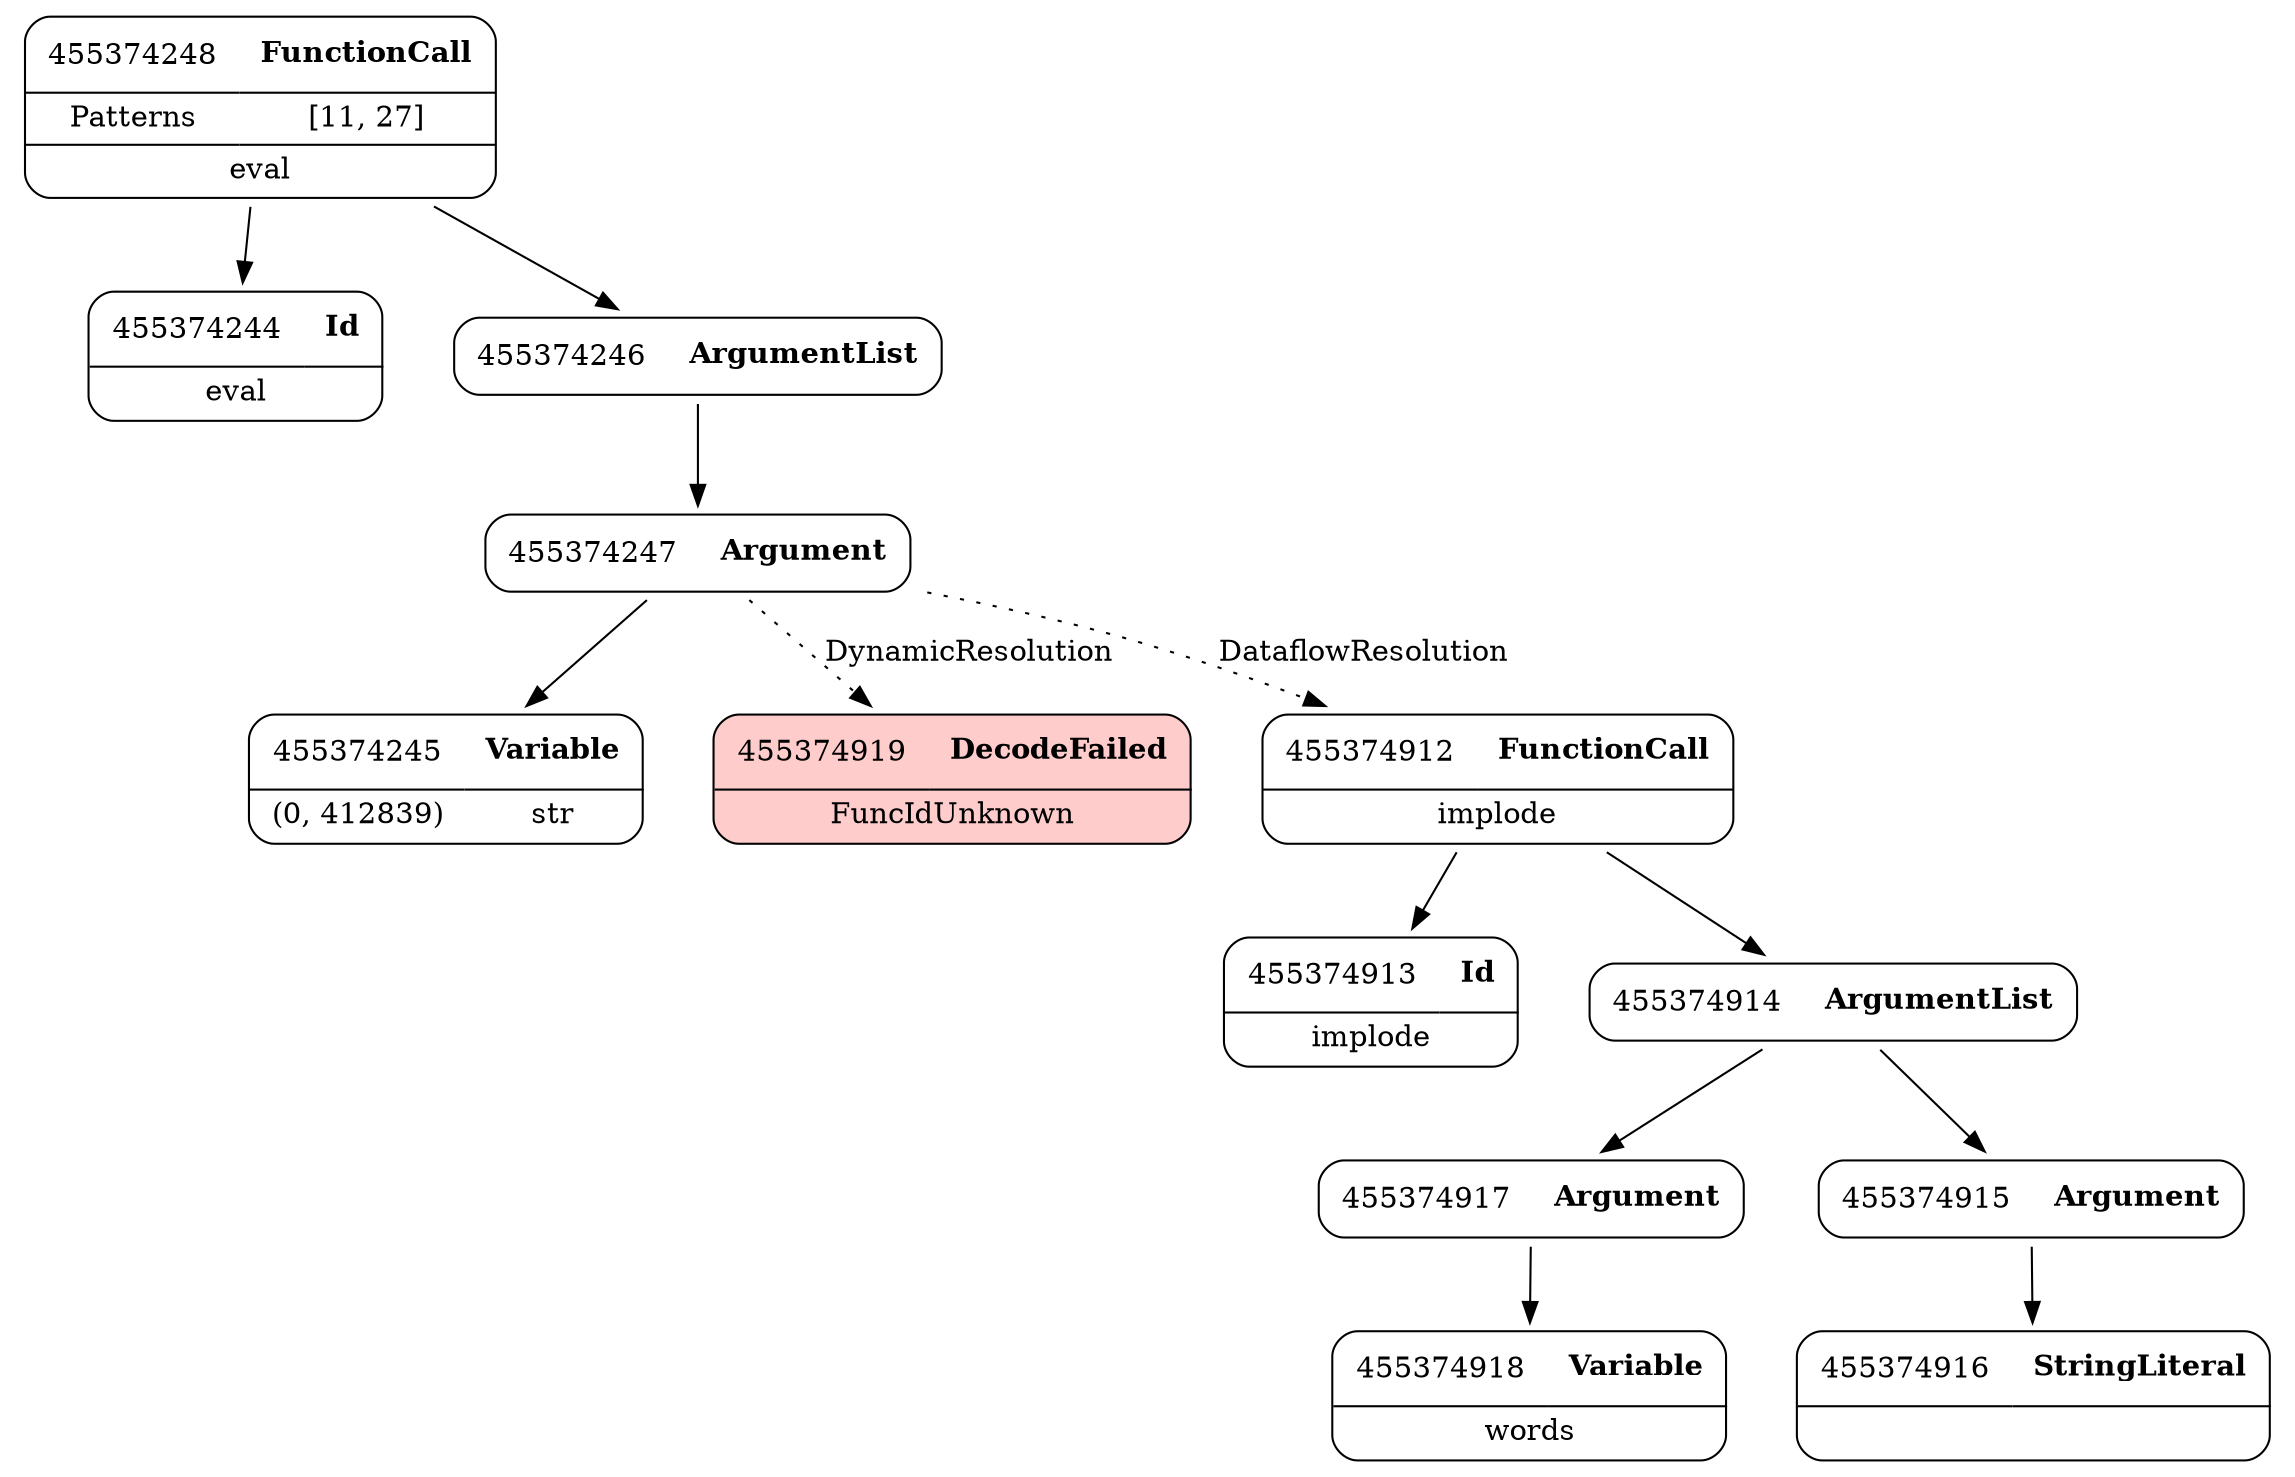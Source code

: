 digraph ast {
node [shape=none];
455374244 [label=<<TABLE border='1' cellspacing='0' cellpadding='10' style='rounded' ><TR><TD border='0'>455374244</TD><TD border='0'><B>Id</B></TD></TR><HR/><TR><TD border='0' cellpadding='5' colspan='2'>eval</TD></TR></TABLE>>];
455374916 [label=<<TABLE border='1' cellspacing='0' cellpadding='10' style='rounded' ><TR><TD border='0'>455374916</TD><TD border='0'><B>StringLiteral</B></TD></TR><HR/><TR><TD border='0' cellpadding='5' colspan='2'> </TD></TR></TABLE>>];
455374245 [label=<<TABLE border='1' cellspacing='0' cellpadding='10' style='rounded' ><TR><TD border='0'>455374245</TD><TD border='0'><B>Variable</B></TD></TR><HR/><TR><TD border='0' cellpadding='5'>(0, 412839)</TD><TD border='0' cellpadding='5'>str</TD></TR></TABLE>>];
455374917 [label=<<TABLE border='1' cellspacing='0' cellpadding='10' style='rounded' ><TR><TD border='0'>455374917</TD><TD border='0'><B>Argument</B></TD></TR></TABLE>>];
455374917 -> 455374918 [weight=2];
455374246 [label=<<TABLE border='1' cellspacing='0' cellpadding='10' style='rounded' ><TR><TD border='0'>455374246</TD><TD border='0'><B>ArgumentList</B></TD></TR></TABLE>>];
455374246 -> 455374247 [weight=2];
455374918 [label=<<TABLE border='1' cellspacing='0' cellpadding='10' style='rounded' ><TR><TD border='0'>455374918</TD><TD border='0'><B>Variable</B></TD></TR><HR/><TR><TD border='0' cellpadding='5' colspan='2'>words</TD></TR></TABLE>>];
455374247 [label=<<TABLE border='1' cellspacing='0' cellpadding='10' style='rounded' ><TR><TD border='0'>455374247</TD><TD border='0'><B>Argument</B></TD></TR></TABLE>>];
455374247 -> 455374245 [weight=2];
455374247 -> 455374919 [style=dotted,label=DynamicResolution];
455374247 -> 455374912 [style=dotted,label=DataflowResolution];
455374919 [label=<<TABLE border='1' cellspacing='0' cellpadding='10' style='rounded' bgcolor='#FFCCCC' ><TR><TD border='0'>455374919</TD><TD border='0'><B>DecodeFailed</B></TD></TR><HR/><TR><TD border='0' cellpadding='5' colspan='2'>FuncIdUnknown</TD></TR></TABLE>>];
455374912 [label=<<TABLE border='1' cellspacing='0' cellpadding='10' style='rounded' ><TR><TD border='0'>455374912</TD><TD border='0'><B>FunctionCall</B></TD></TR><HR/><TR><TD border='0' cellpadding='5' colspan='2'>implode</TD></TR></TABLE>>];
455374912 -> 455374913 [weight=2];
455374912 -> 455374914 [weight=2];
455374913 [label=<<TABLE border='1' cellspacing='0' cellpadding='10' style='rounded' ><TR><TD border='0'>455374913</TD><TD border='0'><B>Id</B></TD></TR><HR/><TR><TD border='0' cellpadding='5' colspan='2'>implode</TD></TR></TABLE>>];
455374914 [label=<<TABLE border='1' cellspacing='0' cellpadding='10' style='rounded' ><TR><TD border='0'>455374914</TD><TD border='0'><B>ArgumentList</B></TD></TR></TABLE>>];
455374914 -> 455374915 [weight=2];
455374914 -> 455374917 [weight=2];
455374915 [label=<<TABLE border='1' cellspacing='0' cellpadding='10' style='rounded' ><TR><TD border='0'>455374915</TD><TD border='0'><B>Argument</B></TD></TR></TABLE>>];
455374915 -> 455374916 [weight=2];
455374248 [label=<<TABLE border='1' cellspacing='0' cellpadding='10' style='rounded' ><TR><TD border='0'>455374248</TD><TD border='0'><B>FunctionCall</B></TD></TR><HR/><TR><TD border='0' cellpadding='5'>Patterns</TD><TD border='0' cellpadding='5'>[11, 27]</TD></TR><HR/><TR><TD border='0' cellpadding='5' colspan='2'>eval</TD></TR></TABLE>>];
455374248 -> 455374244 [weight=2];
455374248 -> 455374246 [weight=2];
}
